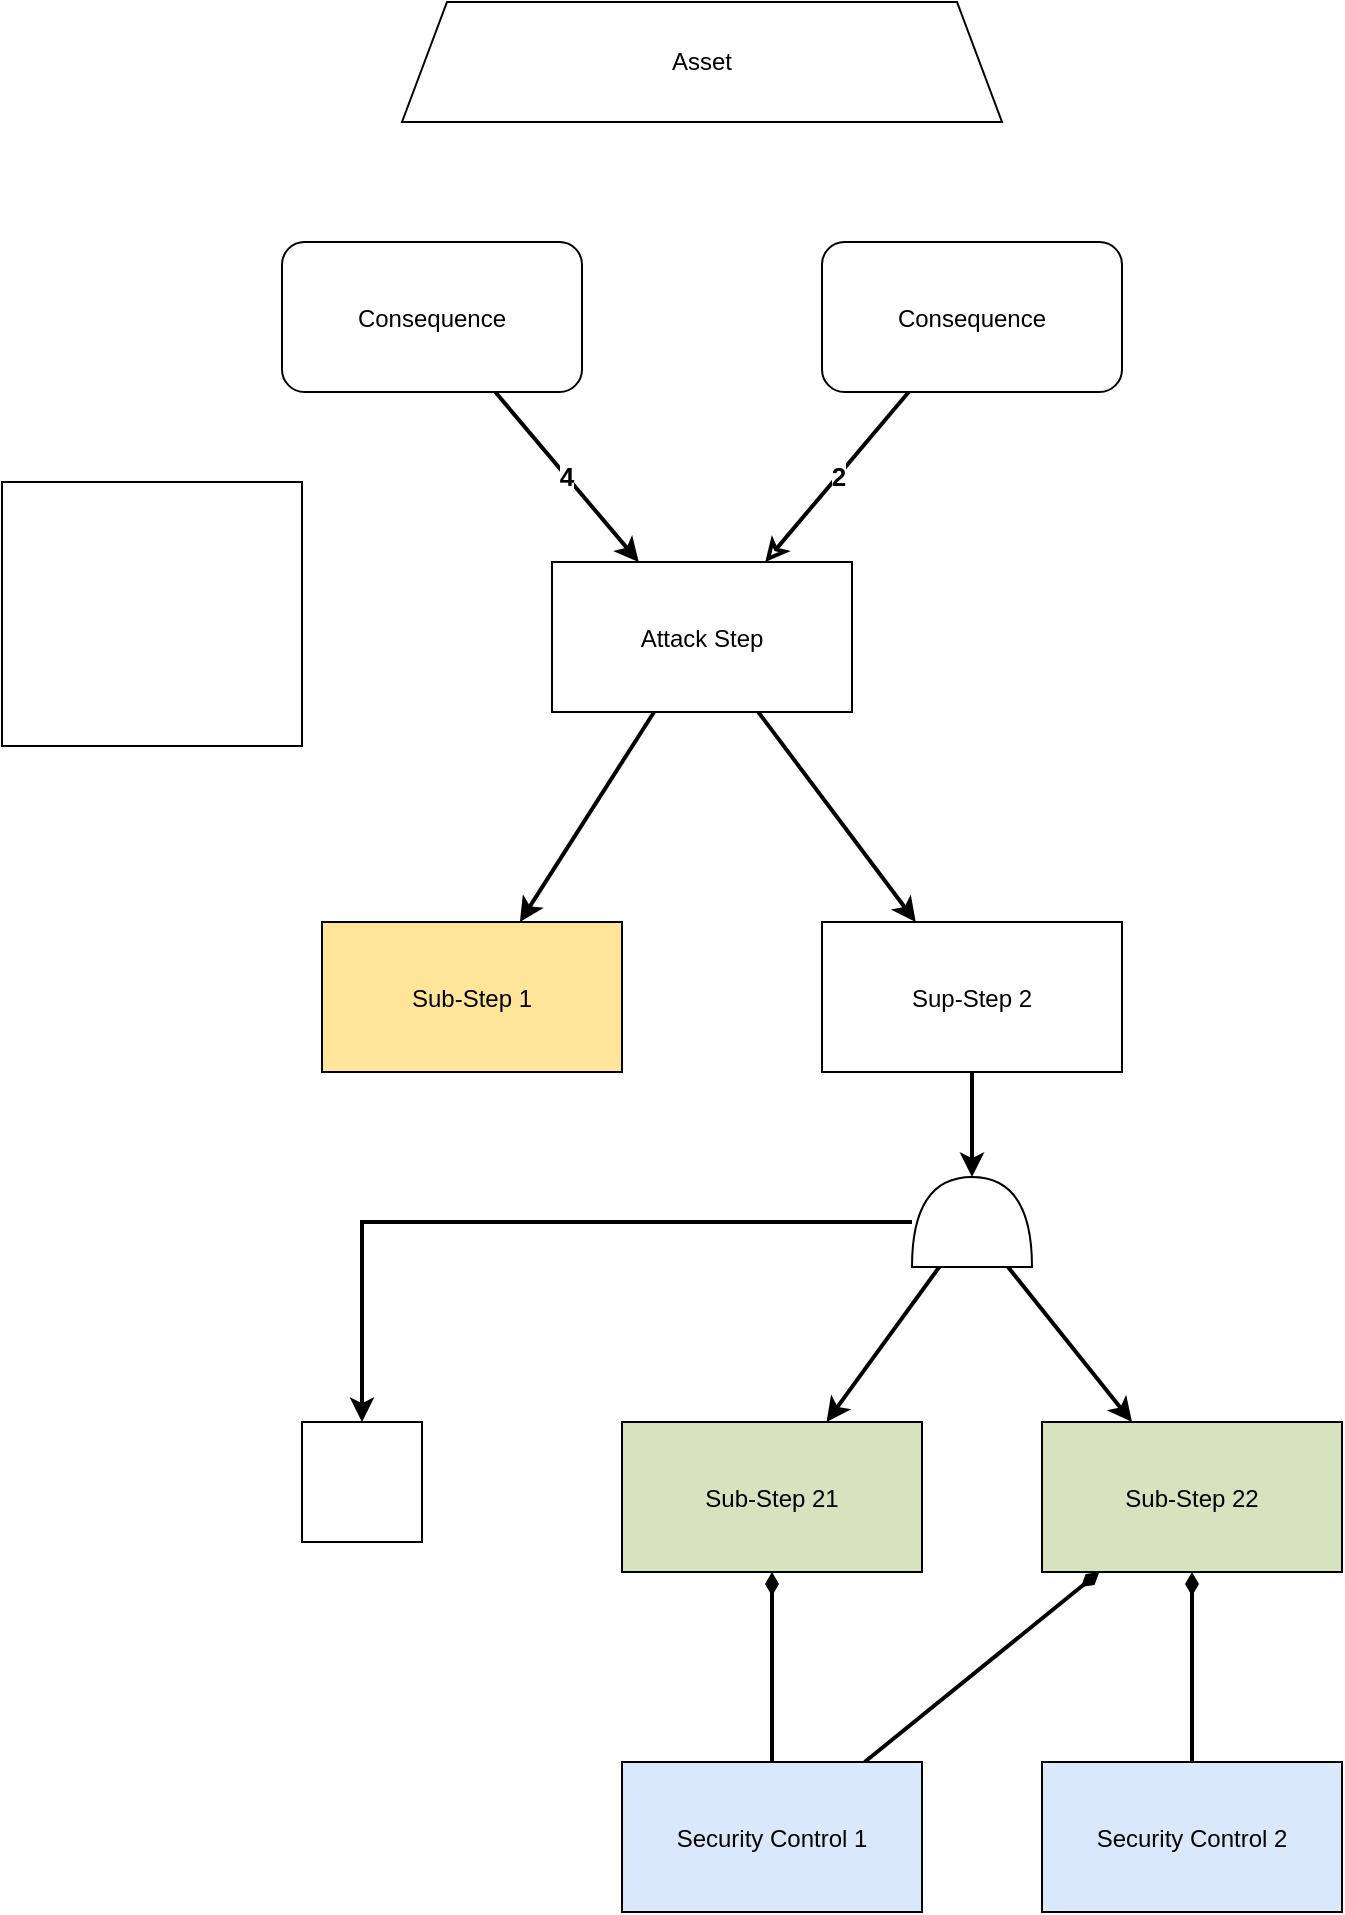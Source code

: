 <mxfile compressed="false" version="20.2.8" type="device" pages="2">
  <diagram id="zNMCXYOBYckHPa1j1fsk" name="Attack Graph">
    <mxGraphModel dx="1422" dy="754" grid="1" gridSize="10" guides="1" tooltips="1" connect="1" arrows="1" fold="1" page="1" pageScale="1" pageWidth="827" pageHeight="1169" math="0" shadow="0">
      <root>
        <object tooltip="" id="0">
          <ag_global_attributes>
            <ag_global_attribute name="Resources" value="" iconName="hammer" min="0" max="5" />
            <ag_global_attribute name="Knowledge" value="" iconName="lightbulb" min="0" max="5" />
            <ag_global_attribute name="Location" value="" iconName="map_pin_ellipse" min="0" max="1" />
          </ag_global_attributes>
          <ag_attributes />
          <ag_computed_attributes />
          <ag_aggregation_functions>
            <ag_aggregation_function name="default" id="6b1d22791hih8" default="activity_w;link" fn="function (collection) { &#xa;    var result = null; &#xa;    if (collection.childAttributes.length == 1) { &#xa;        result = collection.childAttributes[0].attributes; &#xa;    } else { &#xa;        var candidates = []; &#xa;        var worstValue = 0; &#xa;        collection.childAttributes.forEach(function(child) { &#xa;            var value = parseInt(child.computedAttribute); &#xa;            if (value &gt; worstValue) { &#xa;                worstValue = value; &#xa;                candidates = []; &#xa;                candidates.push(child); &#xa;            } else if (value == worstValue) { &#xa;                candidates.push(child); &#xa;            } &#xa;        }); &#xa;        var tiebreaker = function(candidates, name, max) { &#xa;            var min_value = max; &#xa;            candidates.forEach(function(node) { &#xa;                min_value = Math.min(min_value, node.attributes[name]); &#xa;            }); &#xa;            result = []; &#xa;            candidates.forEach(function(node) { &#xa;                if (node.attributes[name] == min_value) { &#xa;                    result.push(node); &#xa;                } &#xa;            }); &#xa;            return result; &#xa;        }; &#xa;        if (candidates.length &gt; 1) { &#xa;            candidates = tiebreaker(candidates, &quot;Resources&quot;, collection.globalAttributes[&quot;Resources&quot;].max); &#xa;            if (candidates.length &gt; 1) { &#xa;                candidates = tiebreaker(candidates, &quot;Knowledge&quot;, collection.globalAttributes[&quot;Knowledge&quot;].max); &#xa;            } &#xa;        } &#xa;        result = candidates[0].attributes; &#xa;    } &#xa;    return result; &#xa;}" />
            <ag_aggregation_function name="AND" id="gf0d4f199018" default="and" fn="function (collection) { &#xa;    var result = {}; &#xa;    collection.childAttributes.forEach(function(child) { &#xa;    for (var attribute in child.attributes) { &#xa;            if (attribute in result) { &#xa;                result[attribute] += parseInt(child.attributes[attribute]); &#xa;            } else { &#xa;                result[attribute] = parseInt(child.attributes[attribute]); &#xa;            } &#xa;        } &#xa;    }); &#xa;    for (var attribute in result) { &#xa;        if (attribute in collection.globalAttributes) { &#xa;            result[attribute] = Math.min(collection.globalAttributes[attribute].max, result[attribute]); &#xa;        } &#xa;    } &#xa;    return result; &#xa;}" />
            <ag_aggregation_function name="Security Control" id="73f575i0ghij5" default="activity_g;activity_y" fn="function (collection) { &#xa;    var result = {}; &#xa;    for (var attribute in collection.localAttributes) { &#xa;        result[attribute] = parseInt(collection.localAttributes[attribute]); &#xa;    } &#xa;    collection.childAttributes.forEach(function(child) { &#xa;        for (var attribute in child.attributes) { &#xa;            if (attribute in collection.globalAttributes) { &#xa;                if (attribute in result) { &#xa;                    result[attribute] += parseInt(child.attributes[attribute]); &#xa;                } &#xa;            } &#xa;        } &#xa;    }); &#xa;    for (var attribute in result) { &#xa;        if (attribute in collection.globalAttributes) { &#xa;            result[attribute] = Math.min(collection.globalAttributes[attribute].max, result[attribute]); &#xa;        } &#xa;    } &#xa;    return result; &#xa;}" />
            <ag_aggregation_function name="Risk" id="egf49jfgj408" default="consequence" fn="function (collection) {  &#xa;    var minRisk = &quot;L&quot;; &#xa;    var matrix = [ &#xa;        [&quot;L&quot;, &quot;L&quot;, &quot;L&quot;, &quot;L&quot;, &quot;L&quot;], &#xa;        [&quot;L&quot;, &quot;L&quot;, &quot;M&quot;, &quot;M&quot;, &quot;M&quot;], &#xa;        [&quot;L&quot;, &quot;M&quot;, &quot;M&quot;, &quot;S&quot;, &quot;S&quot;], &#xa;        [&quot;L&quot;, &quot;M&quot;, &quot;S&quot;, &quot;V&quot;, &quot;V&quot;], &#xa;        [&quot;L&quot;, &quot;M&quot;, &quot;S&quot;, &quot;V&quot;, &quot;V&quot;], &#xa;    ] &#xa; &#xa;    var compareRisk = function(risk1, risk2) { &#xa;        var values = [&quot;L&quot;, &quot;M&quot;, &quot;S&quot;, &quot;V&quot;]; &#xa;        var index_risk1 = values.indexOf(risk1); &#xa;        var index_risk2 = values.indexOf(risk2); &#xa; &#xa;        if (index_risk1 == -1 || index_risk2 == -1) { &#xa;            return null; &#xa;        } &#xa;        return index_risk1 - index_risk2; &#xa; &#xa;    } &#xa;     &#xa;    collection.childAttributes.forEach(function(child) {  &#xa;        var impact = 1;  &#xa;        if (child.edgeWeight !== null) {  &#xa;            impact = parseInt(child.edgeWeight);  &#xa;        }  &#xa;        risk = matrix[parseInt(child.computedAttribute) - 1][impact - 1]; &#xa;        if (compareRisk(risk, minRisk) &gt; 0) { &#xa;            minRisk = risk; &#xa;        } &#xa;    });  &#xa;  &#xa;    return {&#39;_risk&#39;: minRisk};  &#xa;}" />
          </ag_aggregation_functions>
          <ag_computed_attributes_functions>
            <ag_computed_attributes_function name="default" id="dbg60ff69g9a" default="activity_w;activity_g;activity_y" fn="function (collection) { &#xa;    var colorMatrix = {&#xa;        5: {&quot;fillColor&quot;: &quot;#cc0000&quot;, &quot;fontColor&quot;: &quot;#ffffff&quot;},&#xa;        4: {&quot;fillColor&quot;: &quot;#ff4000&quot;, &quot;fontColor&quot;: &quot;#ffffff&quot;},&#xa;        3: {&quot;fillColor&quot;: &quot;#ffdd00&quot;, &quot;fontColor&quot;: &quot;#000000&quot;},&#xa;        2: {&quot;fillColor&quot;: &quot;#d4ff00&quot;, &quot;fontColor&quot;: &quot;#000000&quot;},&#xa;        1: {&quot;fillColor&quot;: &quot;#40ff00&quot;, &quot;fontColor&quot;: &quot;#000000&quot;}&#xa;    }&#xa;    var matrix = [ &#xa;        [5, 5, 4, 3, 2], &#xa;        [5, 4, 4, 3, 2], &#xa;        [5, 4, 4, 3, 2], &#xa;        [4, 3, 3, 2, 1], &#xa;        [3, 2, 2, 1, 1], &#xa;    ];&#xa;    var result = {};&#xa;    &#xa;    if (&quot;Knowledge&quot; in collection.cellAttributes &amp;&amp; &quot;Resources&quot; in collection.cellAttributes) {&#xa;        var knowledgeIndex = parseInt(collection.cellAttributes[&quot;Knowledge&quot;]) - 1; &#xa;        var resourcesIndex = parseInt(collection.cellAttributes[&quot;Resources&quot;]) - 1;&#xa;        &#xa;        var value = Math.min(5, &#xa;            Math.max(collection.globalAttributes[&quot;Location&quot;].max, &#xa;                Math.max( matrix[knowledgeIndex][resourcesIndex] - parseInt(collection.cellAttributes[&quot;Location&quot;])) &#xa;            ));&#xa;        result = colorMatrix[value] || result;&#xa;        result[&quot;value&quot;] = value;&#xa;    }&#xa;    &#xa;    return result;&#xa;}" />
            <ag_computed_attributes_function name="Risk" id="6c831697g9i0a" default="consequence" fn="function(collection){&#xa;    var riskMatrix = {&#xa;        &quot;V&quot;: {&quot;fillColor&quot;: &quot;#cc0000&quot;, &quot;fontColor&quot;: &quot;#ffffff&quot;},&#xa;        &quot;S&quot;: {&quot;fillColor&quot;: &quot;#ff4000&quot;, &quot;fontColor&quot;: &quot;#ffffff&quot;},&#xa;        &quot;M&quot;: {&quot;fillColor&quot;: &quot;#ffdd00&quot;, &quot;fontColor&quot;: &quot;#000000&quot;},&#xa;        &quot;L&quot;: {&quot;fillColor&quot;: &quot;#40ff00&quot;, &quot;fontColor&quot;: &quot;#000000&quot;},&#xa;    };&#xa;    var result = {};&#xa;    &#xa;    if (&quot;_risk&quot; in collection.cellAttributes) {&#xa;        var risk = collection.cellAttributes[&quot;_risk&quot;];&#xa;        result = riskMatrix[risk] || result;&#xa;        result[&quot;value&quot;] = risk;&#xa;    }&#xa;    &#xa;    return result; &#xa;}" />
          </ag_computed_attributes_functions>
          <mxCell />
        </object>
        <object tooltip="" id="1">
          <ag_attributes />
          <ag_computed_attributes />
          <mxCell parent="0" />
        </object>
        <object label="Asset" id="-ZSPk6_3D4UuBSjLZNT9-1">
          <ag_attributes />
          <ag_computed_attributes />
          <mxCell style="whiteSpace=wrap;shape=trapezoid;size=0.075;" parent="1" vertex="1">
            <mxGeometry x="240" y="50" width="300" height="60" as="geometry" />
          </mxCell>
        </object>
        <object label="4" id="-ZSPk6_3D4UuBSjLZNT9-7">
          <ag_attributes />
          <ag_computed_attributes />
          <mxCell style="rounded=0;orthogonalLoop=1;jettySize=auto;html=1;strokeWidth=2;fontSize=13;fontStyle=1;" parent="1" source="-ZSPk6_3D4UuBSjLZNT9-5" target="-ZSPk6_3D4UuBSjLZNT9-6" edge="1">
            <mxGeometry relative="1" as="geometry" />
          </mxCell>
        </object>
        <object label="Consequence" id="-ZSPk6_3D4UuBSjLZNT9-5">
          <ag_aggregation_function_reference ag_aggregation_function_reference="egf49jfgj408" />
          <ag_computed_attributes_function_reference ag_computed_attributes_function_reference="6c831697g9i0a" />
          <ag_attributes _risk="S" />
          <ag_computed_attributes fillColor="#ff4000" fontColor="#ffffff" value="S" />
          <mxCell style="shape=attackgraphs.node;rounded=1" parent="1" vertex="1">
            <mxGeometry x="180" y="170" width="150" height="75" as="geometry" />
          </mxCell>
        </object>
        <object id="-ZSPk6_3D4UuBSjLZNT9-2">
          <ag_attributes />
          <ag_computed_attributes />
          <mxCell style="rounded=0;orthogonalLoop=1;jettySize=auto;html=1;strokeWidth=2;" parent="1" source="-ZSPk6_3D4UuBSjLZNT9-6" target="-ZSPk6_3D4UuBSjLZNT9-9" edge="1">
            <mxGeometry relative="1" as="geometry" />
          </mxCell>
        </object>
        <object id="-ZSPk6_3D4UuBSjLZNT9-3">
          <ag_attributes />
          <ag_computed_attributes />
          <mxCell style="edgeStyle=none;rounded=0;orthogonalLoop=1;jettySize=auto;html=1;strokeWidth=2;" parent="1" source="-ZSPk6_3D4UuBSjLZNT9-6" target="-ZSPk6_3D4UuBSjLZNT9-10" edge="1">
            <mxGeometry relative="1" as="geometry" />
          </mxCell>
        </object>
        <object label="Attack Step" id="-ZSPk6_3D4UuBSjLZNT9-6">
          <ag_aggregation_function_reference ag_aggregation_function_reference="6b1d22791hih8" />
          <ag_computed_attributes_function_reference ag_computed_attributes_function_reference="dbg60ff69g9a" />
          <ag_attributes label="Sub-Step 1" Resources="3" Knowledge="3" Location="1" />
          <ag_computed_attributes fillColor="#ffdd00" fontColor="#000000" value="3" />
          <mxCell style="shape=attackgraphs.node;" parent="1" vertex="1">
            <mxGeometry x="315" y="330" width="150" height="75" as="geometry" />
          </mxCell>
        </object>
        <object label="Sub-Step 1" Resources="3" Knowledge="3" Location="1" id="-ZSPk6_3D4UuBSjLZNT9-9">
          <ag_aggregation_function_reference ag_aggregation_function_reference="6b1d22791hih8" />
          <ag_computed_attributes_function_reference ag_computed_attributes_function_reference="dbg60ff69g9a" />
          <ag_attributes />
          <ag_computed_attributes fillColor="#ffdd00" fontColor="#000000" value="3" />
          <mxCell style="shape=attackgraphs.node;fillColor=#FEE599" parent="1" vertex="1">
            <mxGeometry x="200" y="510" width="150" height="75" as="geometry" />
          </mxCell>
        </object>
        <object id="-ZSPk6_3D4UuBSjLZNT9-17">
          <ag_attributes />
          <ag_computed_attributes />
          <mxCell style="edgeStyle=none;rounded=0;orthogonalLoop=1;jettySize=auto;html=1;strokeWidth=2;" parent="1" source="-ZSPk6_3D4UuBSjLZNT9-10" target="-ZSPk6_3D4UuBSjLZNT9-16" edge="1">
            <mxGeometry relative="1" as="geometry" />
          </mxCell>
        </object>
        <object label="Sup-Step 2" id="-ZSPk6_3D4UuBSjLZNT9-10">
          <ag_aggregation_function_reference ag_aggregation_function_reference="6b1d22791hih8" />
          <ag_computed_attributes_function_reference ag_computed_attributes_function_reference="dbg60ff69g9a" />
          <ag_attributes label="NaN" Resources="5" Knowledge="5" Location="1" link="NaN" />
          <ag_computed_attributes fillColor="#40ff00" fontColor="#000000" value="1" />
          <mxCell style="shape=attackgraphs.node;" parent="1" vertex="1">
            <mxGeometry x="450" y="510" width="150" height="75" as="geometry" />
          </mxCell>
        </object>
        <object id="-ZSPk6_3D4UuBSjLZNT9-21">
          <ag_attributes />
          <ag_computed_attributes />
          <mxCell style="edgeStyle=none;rounded=0;orthogonalLoop=1;jettySize=auto;html=1;strokeWidth=2;startArrow=diamondThin;startFill=1;endArrow=none;endFill=0;" parent="1" source="-ZSPk6_3D4UuBSjLZNT9-11" target="-ZSPk6_3D4UuBSjLZNT9-20" edge="1">
            <mxGeometry relative="1" as="geometry" />
          </mxCell>
        </object>
        <object label="Sub-Step 21" Resources="3" Knowledge="2" Location="1" id="-ZSPk6_3D4UuBSjLZNT9-11">
          <ag_aggregation_function_reference ag_aggregation_function_reference="73f575i0ghij5" />
          <ag_computed_attributes_function_reference ag_computed_attributes_function_reference="dbg60ff69g9a" />
          <ag_attributes label="NaN" Resources="3" Knowledge="3" Location="1" />
          <ag_computed_attributes fillColor="#ffdd00" fontColor="#000000" value="3" />
          <mxCell style="shape=attackgraphs.node;fillColor=#D7E3BF" parent="1" vertex="1">
            <mxGeometry x="350" y="760" width="150" height="75" as="geometry" />
          </mxCell>
        </object>
        <object id="-ZSPk6_3D4UuBSjLZNT9-23">
          <ag_attributes />
          <ag_computed_attributes />
          <mxCell style="edgeStyle=none;rounded=0;orthogonalLoop=1;jettySize=auto;html=1;strokeWidth=2;endArrow=none;startArrow=diamondThin;startFill=1;endFill=0;" parent="1" source="-ZSPk6_3D4UuBSjLZNT9-13" target="-ZSPk6_3D4UuBSjLZNT9-22" edge="1">
            <mxGeometry relative="1" as="geometry" />
          </mxCell>
        </object>
        <object id="-ZSPk6_3D4UuBSjLZNT9-24">
          <ag_attributes />
          <ag_computed_attributes />
          <mxCell style="edgeStyle=none;rounded=0;orthogonalLoop=1;jettySize=auto;html=1;strokeWidth=2;fontSize=13;startArrow=diamondThin;startFill=1;endArrow=none;endFill=0;" parent="1" source="-ZSPk6_3D4UuBSjLZNT9-13" target="-ZSPk6_3D4UuBSjLZNT9-20" edge="1">
            <mxGeometry relative="1" as="geometry" />
          </mxCell>
        </object>
        <object label="Sub-Step 22" Resources="1" Knowledge="3" Location="0" id="-ZSPk6_3D4UuBSjLZNT9-13">
          <ag_aggregation_function_reference ag_aggregation_function_reference="73f575i0ghij5" />
          <ag_computed_attributes_function_reference ag_computed_attributes_function_reference="dbg60ff69g9a" />
          <ag_attributes label="NaN" Resources="1" Knowledge="4" Location="1" />
          <ag_computed_attributes fillColor="#ffdd00" fontColor="#000000" value="3" />
          <mxCell style="shape=attackgraphs.node;fillColor=#D7E3BF" parent="1" vertex="1">
            <mxGeometry x="560" y="760" width="150" height="75" as="geometry" />
          </mxCell>
        </object>
        <object id="-ZSPk6_3D4UuBSjLZNT9-18">
          <ag_attributes />
          <ag_computed_attributes />
          <mxCell style="edgeStyle=none;rounded=0;orthogonalLoop=1;jettySize=auto;html=1;strokeWidth=2;" parent="1" source="-ZSPk6_3D4UuBSjLZNT9-16" target="-ZSPk6_3D4UuBSjLZNT9-11" edge="1">
            <mxGeometry relative="1" as="geometry" />
          </mxCell>
        </object>
        <object id="-ZSPk6_3D4UuBSjLZNT9-19">
          <ag_attributes />
          <ag_computed_attributes />
          <mxCell style="edgeStyle=none;rounded=0;orthogonalLoop=1;jettySize=auto;html=1;strokeWidth=2;" parent="1" source="-ZSPk6_3D4UuBSjLZNT9-16" target="-ZSPk6_3D4UuBSjLZNT9-13" edge="1">
            <mxGeometry relative="1" as="geometry" />
          </mxCell>
        </object>
        <object label="" id="3zErZUHH6OUMWw2IMUxi-3">
          <ag_attributes />
          <ag_computed_attributes />
          <mxCell style="edgeStyle=orthogonalEdgeStyle;rounded=0;orthogonalLoop=1;jettySize=auto;html=1;strokeWidth=2;entryX=0.5;entryY=0;entryDx=0;entryDy=0;" parent="1" source="-ZSPk6_3D4UuBSjLZNT9-16" target="4WCP9U6U9G8ELGJs8Io0-1" edge="1">
            <mxGeometry relative="1" as="geometry">
              <mxPoint x="220" y="760" as="targetPoint" />
            </mxGeometry>
          </mxCell>
        </object>
        <object id="-ZSPk6_3D4UuBSjLZNT9-16">
          <ag_aggregation_function_reference ag_aggregation_function_reference="gf0d4f199018" />
          <ag_attributes label="NaN" Resources="5" Knowledge="5" Location="1" link="NaN" />
          <ag_computed_attributes />
          <mxCell style="shape=or;whiteSpace=wrap;html=1;rotation=-90;" parent="1" vertex="1">
            <mxGeometry x="502.5" y="630" width="45" height="60" as="geometry" />
          </mxCell>
        </object>
        <object label="Security Control 1" Resources="0" Knowledge="1" Location="0" id="-ZSPk6_3D4UuBSjLZNT9-20">
          <ag_attributes />
          <ag_computed_attributes />
          <mxCell style="shape=attackgraphs.node;fillColor=#DAE8FC" parent="1" vertex="1">
            <mxGeometry x="350" y="930" width="150" height="75" as="geometry" />
          </mxCell>
        </object>
        <object label="Security Control 2" Resources="0" Knowledge="0" Location="1" id="-ZSPk6_3D4UuBSjLZNT9-22">
          <ag_attributes />
          <ag_computed_attributes />
          <mxCell style="shape=attackgraphs.node;fillColor=#DAE8FC" parent="1" vertex="1">
            <mxGeometry x="560" y="930" width="150" height="75" as="geometry" />
          </mxCell>
        </object>
        <object label="2" id="-ZSPk6_3D4UuBSjLZNT9-27">
          <ag_attributes />
          <ag_computed_attributes />
          <mxCell style="edgeStyle=none;rounded=0;orthogonalLoop=1;jettySize=auto;html=1;strokeWidth=2;fontSize=13;startArrow=none;startFill=0;endArrow=classic;endFill=0;fontStyle=1;" parent="1" source="-ZSPk6_3D4UuBSjLZNT9-26" target="-ZSPk6_3D4UuBSjLZNT9-6" edge="1">
            <mxGeometry relative="1" as="geometry" />
          </mxCell>
        </object>
        <object label="Consequence" id="-ZSPk6_3D4UuBSjLZNT9-26">
          <ag_aggregation_function_reference ag_aggregation_function_reference="egf49jfgj408" />
          <ag_computed_attributes_function_reference ag_computed_attributes_function_reference="6c831697g9i0a" />
          <ag_attributes _risk="M" />
          <ag_computed_attributes fillColor="#ffdd00" fontColor="#000000" value="M" />
          <mxCell style="shape=attackgraphs.node;rounded=1" parent="1" vertex="1">
            <mxGeometry x="450" y="170" width="150" height="75" as="geometry" />
          </mxCell>
        </object>
        <object id="g8WqiLtUgzYV8B5UEu1g-1">
          <ag_global_attributes>
            <ag_global_attribute name="Resources" value="" iconName="hammer" min="0" max="5" />
            <ag_global_attribute name="Knowledge" value="" iconName="lightbulb" min="0" max="5" />
            <ag_global_attribute name="Location" value="" iconName="map_pin_ellipse" min="0" max="1" />
          </ag_global_attributes>
          <ag_attributes />
          <ag_computed_attributes />
          <mxCell style="shape=attackgraphs.iconLegend;" parent="1" vertex="1">
            <mxGeometry x="40" y="290" width="150" height="132" as="geometry" />
          </mxCell>
        </object>
        <object label="A" link="data:page/id,r5QY2ARX7aWHe5jPy6K_" id="4WCP9U6U9G8ELGJs8Io0-1">
          <ag_aggregation_function_reference ag_aggregation_function_reference="6b1d22791hih8" />
          <ag_attributes label="Attack Step" Knowledge="1" Location="1" Resources="1" />
          <ag_computed_attributes />
          <mxCell style="shape=attackgraphs.link;aspect=fixed;fontColor=none;noLabel=1;" parent="1" vertex="1">
            <mxGeometry x="190" y="760" width="60" height="60" as="geometry" />
          </mxCell>
        </object>
      </root>
    </mxGraphModel>
  </diagram>
  <diagram id="r5QY2ARX7aWHe5jPy6K_" name="Sub-Step 23">
    <mxGraphModel dx="1422" dy="754" grid="1" gridSize="10" guides="1" tooltips="1" connect="1" arrows="1" fold="1" page="1" pageScale="1" pageWidth="827" pageHeight="1169" math="0" shadow="0">
      <root>
        <object id="0">
          <ag_attributes />
          <ag_computed_attributes />
          <mxCell />
        </object>
        <object id="1">
          <ag_attributes />
          <ag_computed_attributes />
          <mxCell parent="0" />
        </object>
        <object label="" id="DvYhvmozxNm6kFIWp_we-1">
          <ag_attributes />
          <ag_computed_attributes />
          <mxCell style="rounded=0;orthogonalLoop=1;jettySize=auto;html=1;strokeWidth=2;exitX=0.313;exitY=1.027;exitDx=0;exitDy=0;exitPerimeter=0;" parent="1" source="DvYhvmozxNm6kFIWp_we-3" target="DvYhvmozxNm6kFIWp_we-4" edge="1">
            <mxGeometry relative="1" as="geometry" />
          </mxCell>
        </object>
        <object id="DvYhvmozxNm6kFIWp_we-2">
          <ag_attributes />
          <ag_computed_attributes />
          <mxCell style="rounded=0;orthogonalLoop=1;jettySize=auto;html=1;strokeWidth=2;exitX=0.75;exitY=1;exitDx=0;exitDy=0;entryX=0.5;entryY=0;entryDx=0;entryDy=0;" parent="1" source="DvYhvmozxNm6kFIWp_we-3" target="DvYhvmozxNm6kFIWp_we-7" edge="1">
            <mxGeometry relative="1" as="geometry" />
          </mxCell>
        </object>
        <object label="Sub-Step 23" id="DvYhvmozxNm6kFIWp_we-3">
          <ag_aggregation_function_reference ag_aggregation_function_reference="6b1d22791hih8" />
          <ag_computed_attributes_function_reference ag_computed_attributes_function_reference="dbg60ff69g9a" />
          <ag_attributes label="Attack Step" Knowledge="1" Location="1" Resources="1" />
          <ag_computed_attributes fillColor="#ff4000" fontColor="#ffffff" value="4" />
          <mxCell style="shape=attackgraphs.node;" parent="1" vertex="1">
            <mxGeometry x="343" y="510" width="150" height="75" as="geometry" />
          </mxCell>
        </object>
        <object label="Attack Step" Knowledge="1" Location="1" Resources="1" id="DvYhvmozxNm6kFIWp_we-4">
          <ag_aggregation_function_reference ag_aggregation_function_reference="jig393i6f4dh9" />
          <ag_computed_attributes_function_reference ag_computed_attributes_function_reference="dbg60ff69g9a" />
          <ag_attributes />
          <ag_computed_attributes fillColor="#ff4000" fontColor="#ffffff" value="4" />
          <mxCell style="shape=attackgraphs.node;fillColor=#D7E3BF" parent="1" vertex="1">
            <mxGeometry x="214" y="680" width="150" height="75" as="geometry" />
          </mxCell>
        </object>
        <object label="Attack Step" Resources="3" Knowledge="3" Location="1" id="DvYhvmozxNm6kFIWp_we-7">
          <ag_aggregation_function_reference ag_aggregation_function_reference="jig393i6f4dh9" />
          <ag_computed_attributes_function_reference ag_computed_attributes_function_reference="dbg60ff69g9a" />
          <ag_attributes />
          <ag_computed_attributes fillColor="#ffdd00" fontColor="#000000" value="3" />
          <mxCell style="shape=attackgraphs.node;fillColor=#D7E3BF" parent="1" vertex="1">
            <mxGeometry x="464" y="680" width="150" height="75" as="geometry" />
          </mxCell>
        </object>
        <object label="" id="bFrVWXC9bmY56Xob-LU1-3">
          <ag_attributes />
          <ag_computed_attributes />
          <mxCell style="edgeStyle=orthogonalEdgeStyle;rounded=0;orthogonalLoop=1;jettySize=auto;html=1;strokeWidth=2;" parent="1" source="bFrVWXC9bmY56Xob-LU1-1" target="DvYhvmozxNm6kFIWp_we-3" edge="1">
            <mxGeometry relative="1" as="geometry" />
          </mxCell>
        </object>
        <object label="A" id="bFrVWXC9bmY56Xob-LU1-1">
          <ag_aggregation_function_reference ag_aggregation_function_reference="6b1d22791hih8" />
          <ag_attributes label="Attack Step" Knowledge="1" Location="1" Resources="1" />
          <ag_computed_attributes />
          <mxCell style="shape=attackgraphs.link;aspect=fixed;fontColor=none;noLabel=1;" parent="1" vertex="1">
            <mxGeometry x="388" y="400" width="60" height="60" as="geometry" />
          </mxCell>
        </object>
      </root>
    </mxGraphModel>
  </diagram>
</mxfile>

